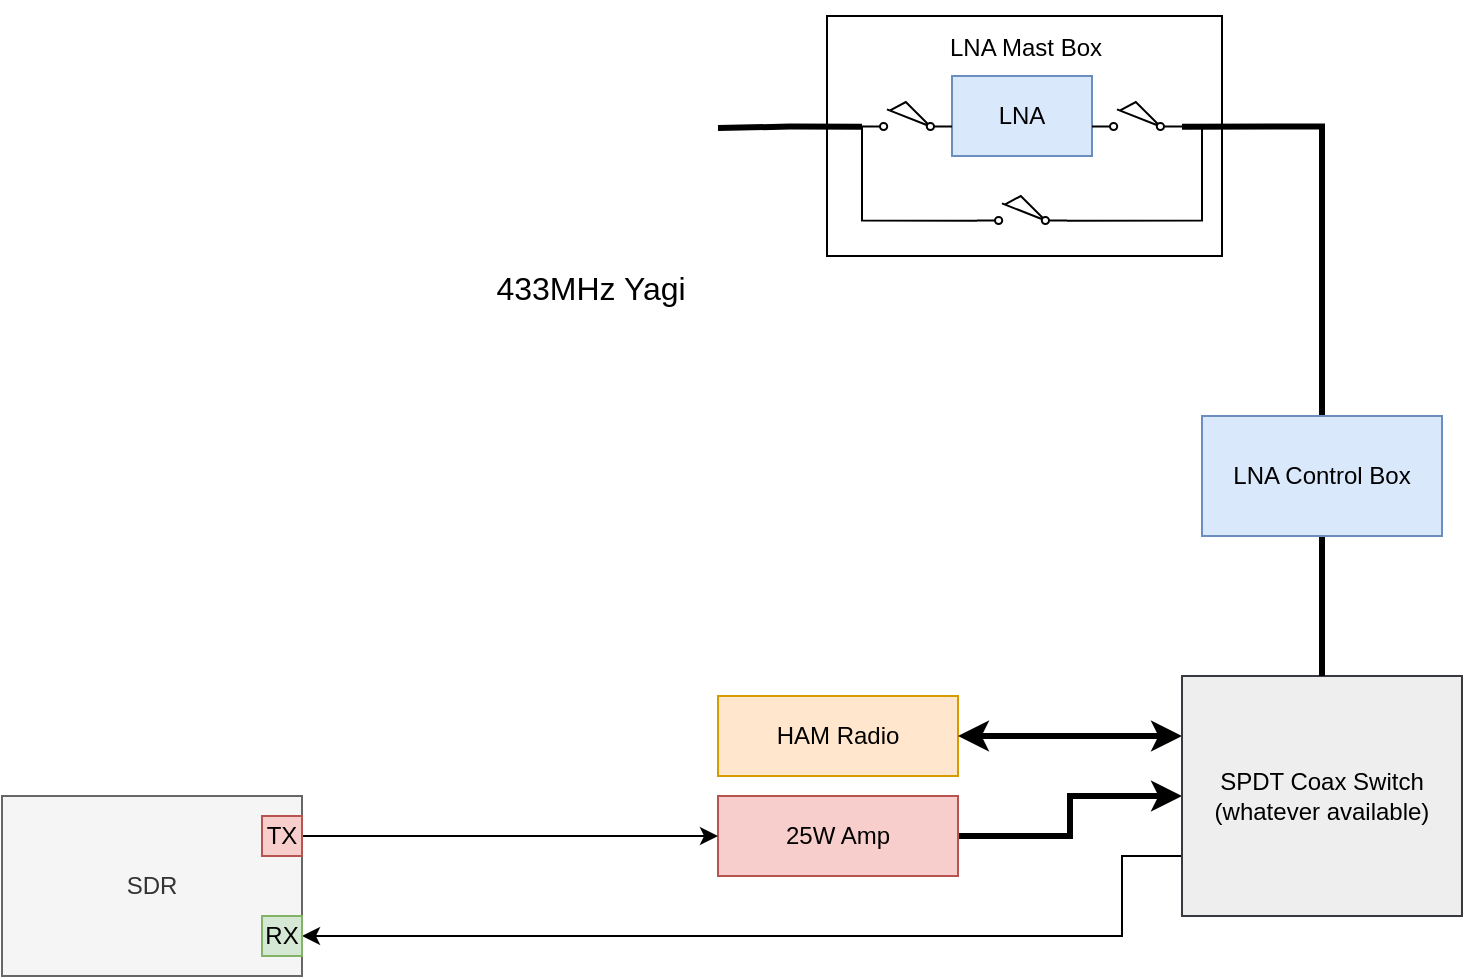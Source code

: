 <mxfile version="15.8.7" type="device"><diagram id="LSLHPjPMhq3CwkKCHblC" name="Page-1"><mxGraphModel dx="1351" dy="146" grid="1" gridSize="10" guides="1" tooltips="1" connect="1" arrows="1" fold="1" page="1" pageScale="1" pageWidth="1100" pageHeight="850" math="0" shadow="0"><root><mxCell id="0"/><mxCell id="1" parent="0"/><mxCell id="k5PFodD6utqRYcWW7VDA-24" value="&lt;p style=&quot;line-height: 150%&quot;&gt;LNA Mast Box&lt;/p&gt;&lt;p style=&quot;line-height: 150%&quot;&gt;&lt;br&gt;&lt;/p&gt;&lt;p style=&quot;line-height: 150%&quot;&gt;&lt;br&gt;&lt;/p&gt;&lt;p style=&quot;line-height: 150%&quot;&gt;&lt;br&gt;&lt;/p&gt;" style="rounded=0;whiteSpace=wrap;html=1;" vertex="1" parent="1"><mxGeometry x="472.5" y="928" width="197.5" height="120" as="geometry"/></mxCell><mxCell id="k5PFodD6utqRYcWW7VDA-25" value="&lt;font style=&quot;font-size: 16px&quot;&gt;433MHz Yagi&lt;/font&gt;" style="shape=image;html=1;verticalAlign=top;verticalLabelPosition=bottom;labelBackgroundColor=#ffffff;imageAspect=0;aspect=fixed;image=https://cdn3.iconfinder.com/data/icons/communication-417/32/Communication_radio_station_signal_antena_tower-128.png" vertex="1" parent="1"><mxGeometry x="290" y="920" width="128" height="128" as="geometry"/></mxCell><mxCell id="k5PFodD6utqRYcWW7VDA-26" value="LNA" style="rounded=0;whiteSpace=wrap;html=1;fillColor=#dae8fc;strokeColor=#6c8ebf;" vertex="1" parent="1"><mxGeometry x="535" y="958" width="70" height="40" as="geometry"/></mxCell><mxCell id="k5PFodD6utqRYcWW7VDA-27" style="edgeStyle=orthogonalEdgeStyle;rounded=0;orthogonalLoop=1;jettySize=auto;html=1;exitX=0;exitY=0.12;exitDx=0;exitDy=0;exitPerimeter=0;entryX=0;entryY=0.12;entryDx=0;entryDy=0;entryPerimeter=0;endArrow=none;endFill=0;" edge="1" parent="1" source="k5PFodD6utqRYcWW7VDA-29" target="k5PFodD6utqRYcWW7VDA-30"><mxGeometry relative="1" as="geometry"><Array as="points"><mxPoint x="660" y="983"/><mxPoint x="660" y="1030"/></Array></mxGeometry></mxCell><mxCell id="k5PFodD6utqRYcWW7VDA-28" style="edgeStyle=orthogonalEdgeStyle;rounded=0;orthogonalLoop=1;jettySize=auto;html=1;exitX=0;exitY=0.12;exitDx=0;exitDy=0;exitPerimeter=0;endArrow=none;endFill=0;entryX=0.5;entryY=0;entryDx=0;entryDy=0;strokeWidth=3;" edge="1" parent="1" source="k5PFodD6utqRYcWW7VDA-29" target="k5PFodD6utqRYcWW7VDA-41"><mxGeometry relative="1" as="geometry"><mxPoint x="720" y="1078" as="targetPoint"/></mxGeometry></mxCell><mxCell id="k5PFodD6utqRYcWW7VDA-29" value="" style="pointerEvents=1;verticalLabelPosition=bottom;shadow=0;dashed=0;align=center;html=1;verticalAlign=top;shape=mxgraph.electrical.electro-mechanical.limit_switch_no;rotation=-180;" vertex="1" parent="1"><mxGeometry x="605" y="971" width="45" height="14" as="geometry"/></mxCell><mxCell id="k5PFodD6utqRYcWW7VDA-30" value="" style="pointerEvents=1;verticalLabelPosition=bottom;shadow=0;dashed=0;align=center;html=1;verticalAlign=top;shape=mxgraph.electrical.electro-mechanical.limit_switch_no;rotation=-180;" vertex="1" parent="1"><mxGeometry x="547.5" y="1018" width="45" height="14" as="geometry"/></mxCell><mxCell id="k5PFodD6utqRYcWW7VDA-31" style="edgeStyle=orthogonalEdgeStyle;rounded=0;orthogonalLoop=1;jettySize=auto;html=1;exitX=1;exitY=0.12;exitDx=0;exitDy=0;exitPerimeter=0;entryX=1;entryY=0.12;entryDx=0;entryDy=0;entryPerimeter=0;endArrow=none;endFill=0;" edge="1" parent="1" source="k5PFodD6utqRYcWW7VDA-33" target="k5PFodD6utqRYcWW7VDA-30"><mxGeometry relative="1" as="geometry"><Array as="points"><mxPoint x="490" y="1030"/></Array></mxGeometry></mxCell><mxCell id="k5PFodD6utqRYcWW7VDA-32" style="edgeStyle=orthogonalEdgeStyle;rounded=0;orthogonalLoop=1;jettySize=auto;html=1;exitX=1;exitY=0.12;exitDx=0;exitDy=0;exitPerimeter=0;entryX=1;entryY=0.5;entryDx=0;entryDy=0;endArrow=none;endFill=0;strokeWidth=3;" edge="1" parent="1" source="k5PFodD6utqRYcWW7VDA-33" target="k5PFodD6utqRYcWW7VDA-25"><mxGeometry relative="1" as="geometry"/></mxCell><mxCell id="k5PFodD6utqRYcWW7VDA-33" value="" style="pointerEvents=1;verticalLabelPosition=bottom;shadow=0;dashed=0;align=center;html=1;verticalAlign=top;shape=mxgraph.electrical.electro-mechanical.limit_switch_no;rotation=-180;" vertex="1" parent="1"><mxGeometry x="490" y="971" width="45" height="14" as="geometry"/></mxCell><mxCell id="k5PFodD6utqRYcWW7VDA-34" value="HAM Radio" style="rounded=0;whiteSpace=wrap;html=1;fillColor=#ffe6cc;strokeColor=#d79b00;" vertex="1" parent="1"><mxGeometry x="418" y="1268" width="120" height="40" as="geometry"/></mxCell><mxCell id="k5PFodD6utqRYcWW7VDA-35" style="edgeStyle=orthogonalEdgeStyle;rounded=0;orthogonalLoop=1;jettySize=auto;html=1;entryX=1;entryY=0.5;entryDx=0;entryDy=0;endArrow=classic;endFill=1;startArrow=classic;startFill=1;strokeWidth=3;exitX=0;exitY=0.25;exitDx=0;exitDy=0;" edge="1" parent="1" source="k5PFodD6utqRYcWW7VDA-38" target="k5PFodD6utqRYcWW7VDA-34"><mxGeometry relative="1" as="geometry"><mxPoint x="600" y="1288" as="sourcePoint"/></mxGeometry></mxCell><mxCell id="k5PFodD6utqRYcWW7VDA-36" style="edgeStyle=orthogonalEdgeStyle;rounded=0;orthogonalLoop=1;jettySize=auto;html=1;exitX=0;exitY=0.5;exitDx=0;exitDy=0;entryX=1;entryY=0.5;entryDx=0;entryDy=0;endArrow=none;endFill=0;startArrow=classic;startFill=1;strokeWidth=3;" edge="1" parent="1" source="k5PFodD6utqRYcWW7VDA-38" target="k5PFodD6utqRYcWW7VDA-39"><mxGeometry relative="1" as="geometry"/></mxCell><mxCell id="k5PFodD6utqRYcWW7VDA-37" style="edgeStyle=orthogonalEdgeStyle;rounded=0;orthogonalLoop=1;jettySize=auto;html=1;exitX=0;exitY=0.75;exitDx=0;exitDy=0;entryX=1;entryY=0.5;entryDx=0;entryDy=0;endArrow=classic;endFill=1;startArrow=none;startFill=0;" edge="1" parent="1" source="k5PFodD6utqRYcWW7VDA-38" target="k5PFodD6utqRYcWW7VDA-46"><mxGeometry relative="1" as="geometry"><mxPoint x="389" y="1418" as="targetPoint"/><Array as="points"><mxPoint x="620" y="1348"/><mxPoint x="620" y="1388"/></Array></mxGeometry></mxCell><mxCell id="k5PFodD6utqRYcWW7VDA-38" value="SPDT Coax Switch&lt;br&gt;(whatever available)" style="rounded=0;whiteSpace=wrap;html=1;fillColor=#eeeeee;strokeColor=#36393d;" vertex="1" parent="1"><mxGeometry x="650" y="1258" width="140" height="120" as="geometry"/></mxCell><mxCell id="k5PFodD6utqRYcWW7VDA-39" value="25W Amp" style="rounded=0;whiteSpace=wrap;html=1;fillColor=#f8cecc;strokeColor=#b85450;" vertex="1" parent="1"><mxGeometry x="418" y="1318" width="120" height="40" as="geometry"/></mxCell><mxCell id="k5PFodD6utqRYcWW7VDA-40" style="edgeStyle=orthogonalEdgeStyle;rounded=0;orthogonalLoop=1;jettySize=auto;html=1;exitX=0.5;exitY=1;exitDx=0;exitDy=0;entryX=0.5;entryY=0;entryDx=0;entryDy=0;endArrow=none;endFill=0;strokeWidth=3;" edge="1" parent="1" source="k5PFodD6utqRYcWW7VDA-41" target="k5PFodD6utqRYcWW7VDA-38"><mxGeometry relative="1" as="geometry"/></mxCell><mxCell id="k5PFodD6utqRYcWW7VDA-41" value="LNA Control Box" style="rounded=0;whiteSpace=wrap;html=1;fillColor=#dae8fc;strokeColor=#6c8ebf;" vertex="1" parent="1"><mxGeometry x="660" y="1128" width="120" height="60" as="geometry"/></mxCell><mxCell id="k5PFodD6utqRYcWW7VDA-42" style="edgeStyle=orthogonalEdgeStyle;rounded=0;orthogonalLoop=1;jettySize=auto;html=1;exitX=1;exitY=0.5;exitDx=0;exitDy=0;entryX=0;entryY=0.5;entryDx=0;entryDy=0;startArrow=none;startFill=0;endArrow=classic;endFill=1;" edge="1" parent="1" source="k5PFodD6utqRYcWW7VDA-45" target="k5PFodD6utqRYcWW7VDA-39"><mxGeometry relative="1" as="geometry"><Array as="points"/><mxPoint x="319" y="1353" as="targetPoint"/></mxGeometry></mxCell><mxCell id="k5PFodD6utqRYcWW7VDA-43" value="" style="group" vertex="1" connectable="0" parent="1"><mxGeometry x="60" y="1318" width="150" height="90" as="geometry"/></mxCell><mxCell id="k5PFodD6utqRYcWW7VDA-44" value="SDR" style="rounded=0;whiteSpace=wrap;html=1;fillColor=#f5f5f5;strokeColor=#666666;fontColor=#333333;" vertex="1" parent="k5PFodD6utqRYcWW7VDA-43"><mxGeometry width="150" height="90" as="geometry"/></mxCell><mxCell id="k5PFodD6utqRYcWW7VDA-45" value="TX" style="rounded=0;whiteSpace=wrap;html=1;fillColor=#f8cecc;strokeColor=#b85450;" vertex="1" parent="k5PFodD6utqRYcWW7VDA-43"><mxGeometry x="130" y="10" width="20" height="20" as="geometry"/></mxCell><mxCell id="k5PFodD6utqRYcWW7VDA-46" value="RX" style="rounded=0;whiteSpace=wrap;html=1;fillColor=#d5e8d4;strokeColor=#82b366;" vertex="1" parent="k5PFodD6utqRYcWW7VDA-43"><mxGeometry x="130" y="60" width="20" height="20" as="geometry"/></mxCell></root></mxGraphModel></diagram></mxfile>